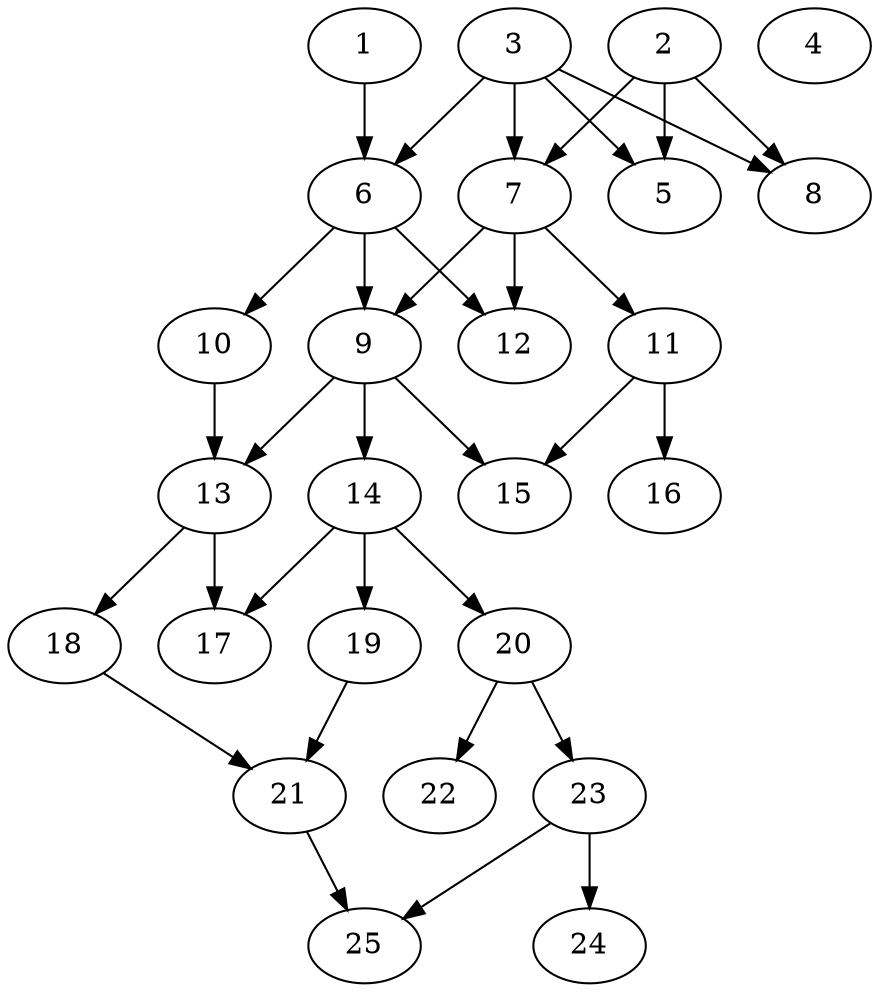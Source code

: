 // DAG automatically generated by daggen at Thu Oct  3 14:00:40 2019
// ./daggen --dot -n 25 --ccr 0.4 --fat 0.5 --regular 0.7 --density 0.5 --mindata 5242880 --maxdata 52428800 
digraph G {
  1 [size="128291840", alpha="0.14", expect_size="51316736"] 
  1 -> 6 [size ="51316736"]
  2 [size="68021760", alpha="0.06", expect_size="27208704"] 
  2 -> 5 [size ="27208704"]
  2 -> 7 [size ="27208704"]
  2 -> 8 [size ="27208704"]
  3 [size="16081920", alpha="0.20", expect_size="6432768"] 
  3 -> 5 [size ="6432768"]
  3 -> 6 [size ="6432768"]
  3 -> 7 [size ="6432768"]
  3 -> 8 [size ="6432768"]
  4 [size="89423360", alpha="0.19", expect_size="35769344"] 
  5 [size="103838720", alpha="0.05", expect_size="41535488"] 
  6 [size="14080000", alpha="0.18", expect_size="5632000"] 
  6 -> 9 [size ="5632000"]
  6 -> 10 [size ="5632000"]
  6 -> 12 [size ="5632000"]
  7 [size="65715200", alpha="0.04", expect_size="26286080"] 
  7 -> 9 [size ="26286080"]
  7 -> 11 [size ="26286080"]
  7 -> 12 [size ="26286080"]
  8 [size="113111040", alpha="0.18", expect_size="45244416"] 
  9 [size="102515200", alpha="0.16", expect_size="41006080"] 
  9 -> 13 [size ="41006080"]
  9 -> 14 [size ="41006080"]
  9 -> 15 [size ="41006080"]
  10 [size="48514560", alpha="0.05", expect_size="19405824"] 
  10 -> 13 [size ="19405824"]
  11 [size="53015040", alpha="0.17", expect_size="21206016"] 
  11 -> 15 [size ="21206016"]
  11 -> 16 [size ="21206016"]
  12 [size="16872960", alpha="0.07", expect_size="6749184"] 
  13 [size="52608000", alpha="0.16", expect_size="21043200"] 
  13 -> 17 [size ="21043200"]
  13 -> 18 [size ="21043200"]
  14 [size="50956800", alpha="0.07", expect_size="20382720"] 
  14 -> 17 [size ="20382720"]
  14 -> 19 [size ="20382720"]
  14 -> 20 [size ="20382720"]
  15 [size="46323200", alpha="0.15", expect_size="18529280"] 
  16 [size="76113920", alpha="0.16", expect_size="30445568"] 
  17 [size="64880640", alpha="0.07", expect_size="25952256"] 
  18 [size="87997440", alpha="0.08", expect_size="35198976"] 
  18 -> 21 [size ="35198976"]
  19 [size="76403200", alpha="0.06", expect_size="30561280"] 
  19 -> 21 [size ="30561280"]
  20 [size="51975680", alpha="0.18", expect_size="20790272"] 
  20 -> 22 [size ="20790272"]
  20 -> 23 [size ="20790272"]
  21 [size="78545920", alpha="0.09", expect_size="31418368"] 
  21 -> 25 [size ="31418368"]
  22 [size="58685440", alpha="0.10", expect_size="23474176"] 
  23 [size="101534720", alpha="0.12", expect_size="40613888"] 
  23 -> 24 [size ="40613888"]
  23 -> 25 [size ="40613888"]
  24 [size="78824960", alpha="0.06", expect_size="31529984"] 
  25 [size="117762560", alpha="0.16", expect_size="47105024"] 
}
